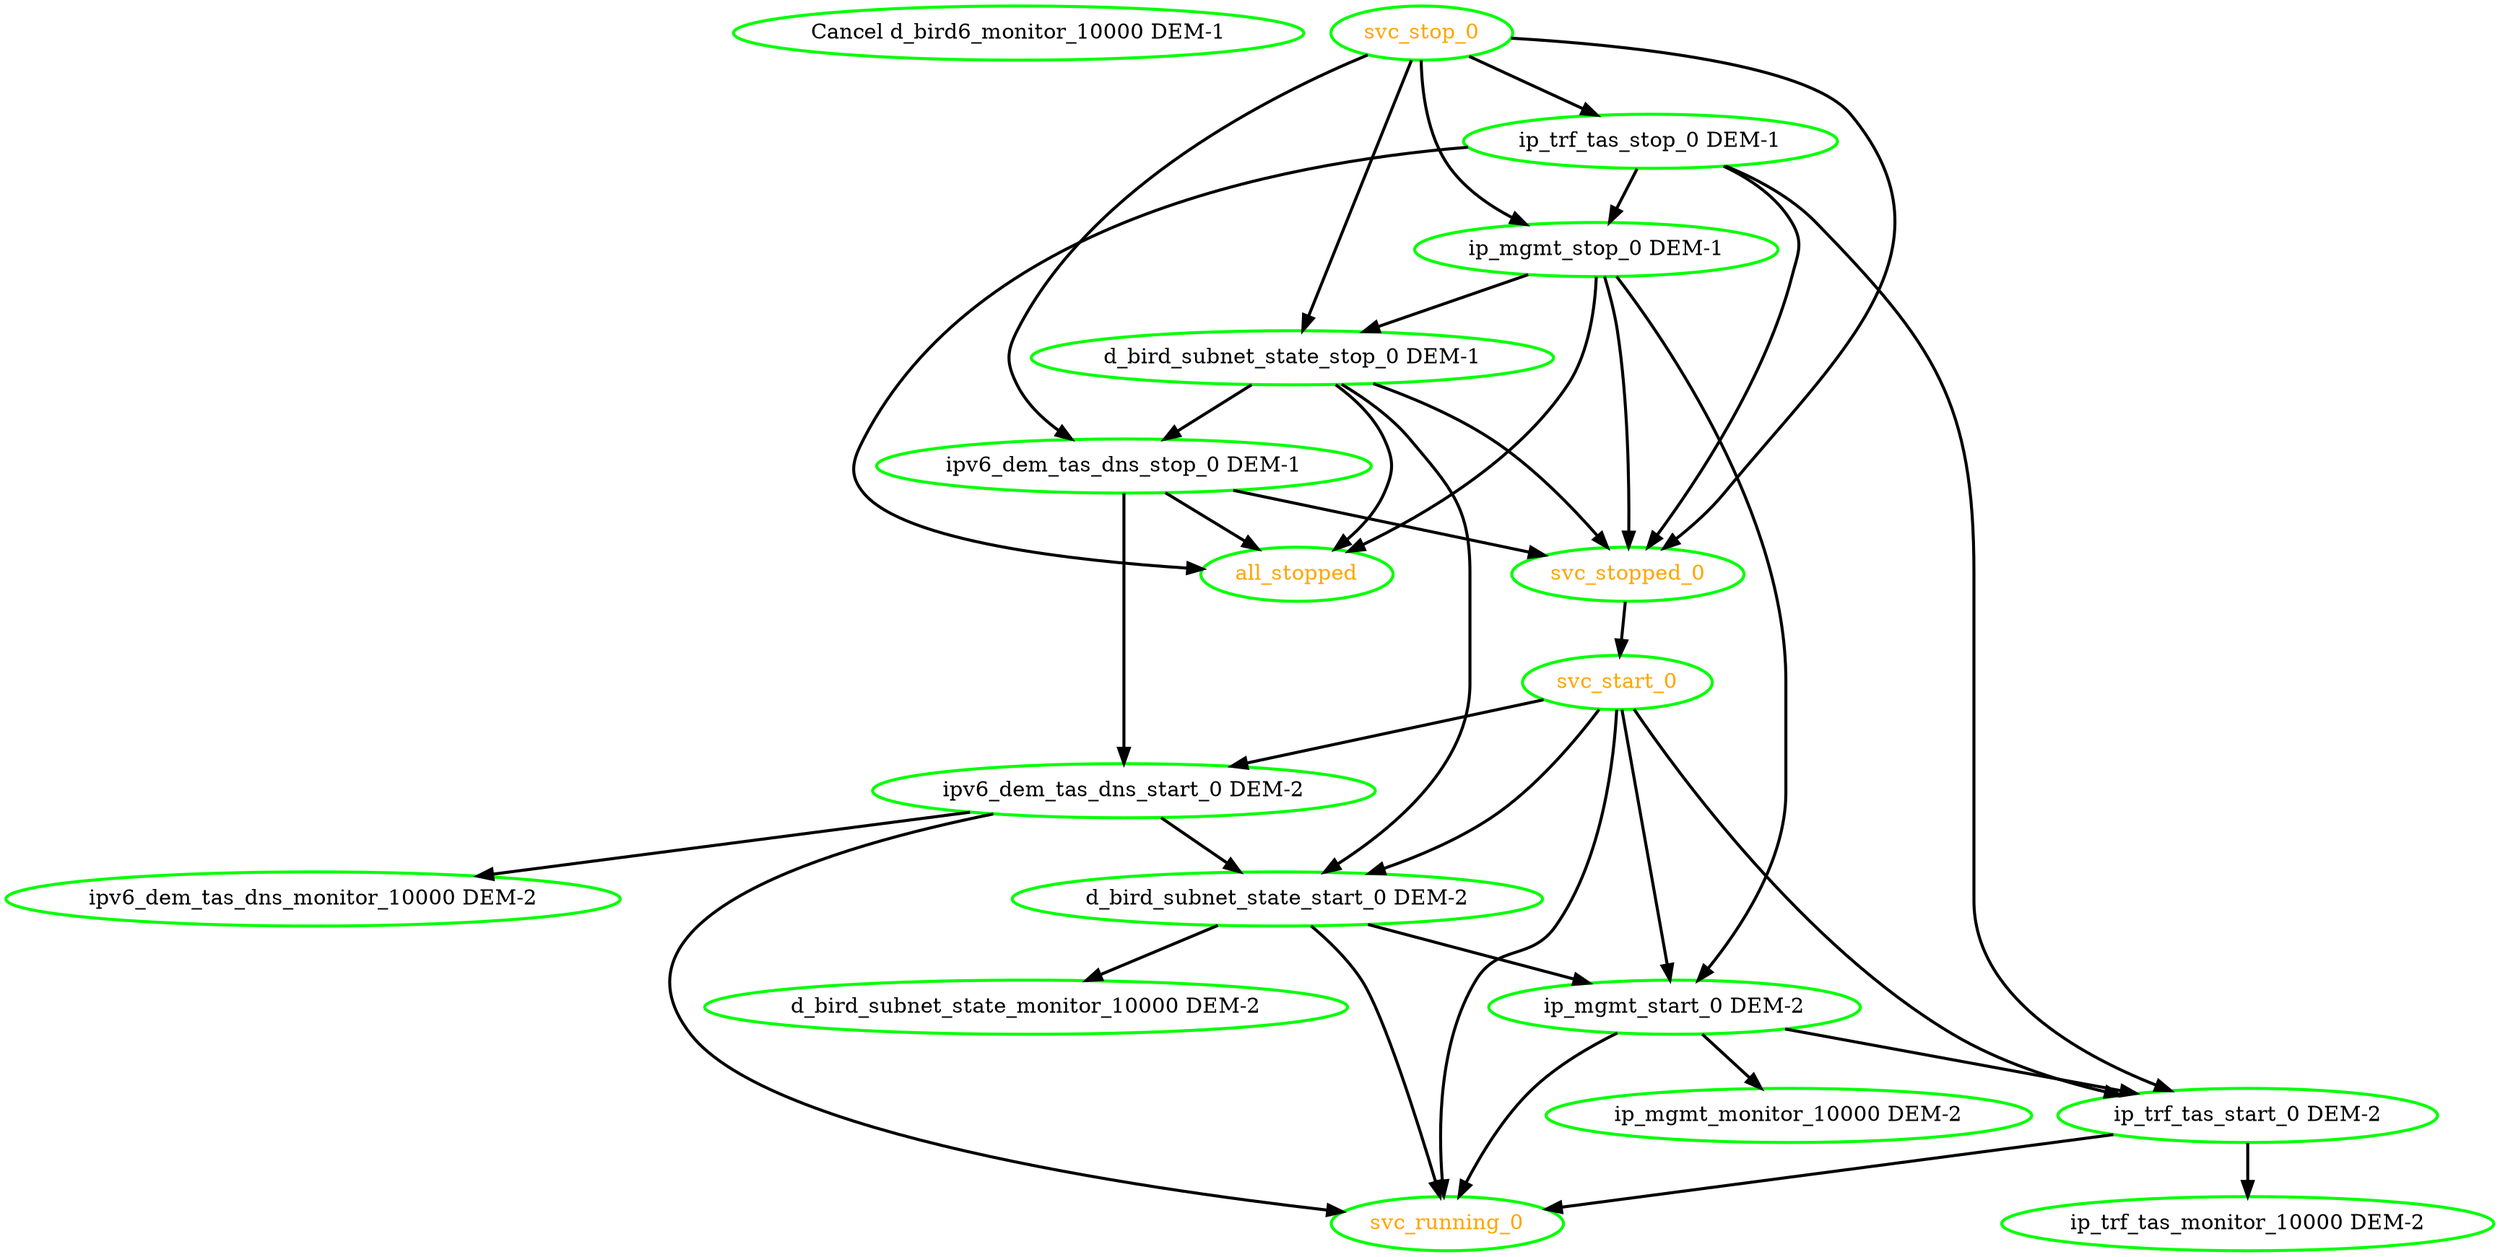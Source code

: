 digraph "g" {
"Cancel d_bird6_monitor_10000 DEM-1" [ style=bold color="green" fontcolor="black"]
"all_stopped" [ style=bold color="green" fontcolor="orange"]
"d_bird_subnet_state_monitor_10000 DEM-2" [ style=bold color="green" fontcolor="black"]
"d_bird_subnet_state_start_0 DEM-2" -> "d_bird_subnet_state_monitor_10000 DEM-2" [ style = bold]
"d_bird_subnet_state_start_0 DEM-2" -> "ip_mgmt_start_0 DEM-2" [ style = bold]
"d_bird_subnet_state_start_0 DEM-2" -> "svc_running_0" [ style = bold]
"d_bird_subnet_state_start_0 DEM-2" [ style=bold color="green" fontcolor="black"]
"d_bird_subnet_state_stop_0 DEM-1" -> "all_stopped" [ style = bold]
"d_bird_subnet_state_stop_0 DEM-1" -> "d_bird_subnet_state_start_0 DEM-2" [ style = bold]
"d_bird_subnet_state_stop_0 DEM-1" -> "ipv6_dem_tas_dns_stop_0 DEM-1" [ style = bold]
"d_bird_subnet_state_stop_0 DEM-1" -> "svc_stopped_0" [ style = bold]
"d_bird_subnet_state_stop_0 DEM-1" [ style=bold color="green" fontcolor="black"]
"ip_mgmt_monitor_10000 DEM-2" [ style=bold color="green" fontcolor="black"]
"ip_mgmt_start_0 DEM-2" -> "ip_mgmt_monitor_10000 DEM-2" [ style = bold]
"ip_mgmt_start_0 DEM-2" -> "ip_trf_tas_start_0 DEM-2" [ style = bold]
"ip_mgmt_start_0 DEM-2" -> "svc_running_0" [ style = bold]
"ip_mgmt_start_0 DEM-2" [ style=bold color="green" fontcolor="black"]
"ip_mgmt_stop_0 DEM-1" -> "all_stopped" [ style = bold]
"ip_mgmt_stop_0 DEM-1" -> "d_bird_subnet_state_stop_0 DEM-1" [ style = bold]
"ip_mgmt_stop_0 DEM-1" -> "ip_mgmt_start_0 DEM-2" [ style = bold]
"ip_mgmt_stop_0 DEM-1" -> "svc_stopped_0" [ style = bold]
"ip_mgmt_stop_0 DEM-1" [ style=bold color="green" fontcolor="black"]
"ip_trf_tas_monitor_10000 DEM-2" [ style=bold color="green" fontcolor="black"]
"ip_trf_tas_start_0 DEM-2" -> "ip_trf_tas_monitor_10000 DEM-2" [ style = bold]
"ip_trf_tas_start_0 DEM-2" -> "svc_running_0" [ style = bold]
"ip_trf_tas_start_0 DEM-2" [ style=bold color="green" fontcolor="black"]
"ip_trf_tas_stop_0 DEM-1" -> "all_stopped" [ style = bold]
"ip_trf_tas_stop_0 DEM-1" -> "ip_mgmt_stop_0 DEM-1" [ style = bold]
"ip_trf_tas_stop_0 DEM-1" -> "ip_trf_tas_start_0 DEM-2" [ style = bold]
"ip_trf_tas_stop_0 DEM-1" -> "svc_stopped_0" [ style = bold]
"ip_trf_tas_stop_0 DEM-1" [ style=bold color="green" fontcolor="black"]
"ipv6_dem_tas_dns_monitor_10000 DEM-2" [ style=bold color="green" fontcolor="black"]
"ipv6_dem_tas_dns_start_0 DEM-2" -> "d_bird_subnet_state_start_0 DEM-2" [ style = bold]
"ipv6_dem_tas_dns_start_0 DEM-2" -> "ipv6_dem_tas_dns_monitor_10000 DEM-2" [ style = bold]
"ipv6_dem_tas_dns_start_0 DEM-2" -> "svc_running_0" [ style = bold]
"ipv6_dem_tas_dns_start_0 DEM-2" [ style=bold color="green" fontcolor="black"]
"ipv6_dem_tas_dns_stop_0 DEM-1" -> "all_stopped" [ style = bold]
"ipv6_dem_tas_dns_stop_0 DEM-1" -> "ipv6_dem_tas_dns_start_0 DEM-2" [ style = bold]
"ipv6_dem_tas_dns_stop_0 DEM-1" -> "svc_stopped_0" [ style = bold]
"ipv6_dem_tas_dns_stop_0 DEM-1" [ style=bold color="green" fontcolor="black"]
"svc_running_0" [ style=bold color="green" fontcolor="orange"]
"svc_start_0" -> "d_bird_subnet_state_start_0 DEM-2" [ style = bold]
"svc_start_0" -> "ip_mgmt_start_0 DEM-2" [ style = bold]
"svc_start_0" -> "ip_trf_tas_start_0 DEM-2" [ style = bold]
"svc_start_0" -> "ipv6_dem_tas_dns_start_0 DEM-2" [ style = bold]
"svc_start_0" -> "svc_running_0" [ style = bold]
"svc_start_0" [ style=bold color="green" fontcolor="orange"]
"svc_stop_0" -> "d_bird_subnet_state_stop_0 DEM-1" [ style = bold]
"svc_stop_0" -> "ip_mgmt_stop_0 DEM-1" [ style = bold]
"svc_stop_0" -> "ip_trf_tas_stop_0 DEM-1" [ style = bold]
"svc_stop_0" -> "ipv6_dem_tas_dns_stop_0 DEM-1" [ style = bold]
"svc_stop_0" -> "svc_stopped_0" [ style = bold]
"svc_stop_0" [ style=bold color="green" fontcolor="orange"]
"svc_stopped_0" -> "svc_start_0" [ style = bold]
"svc_stopped_0" [ style=bold color="green" fontcolor="orange"]
}
